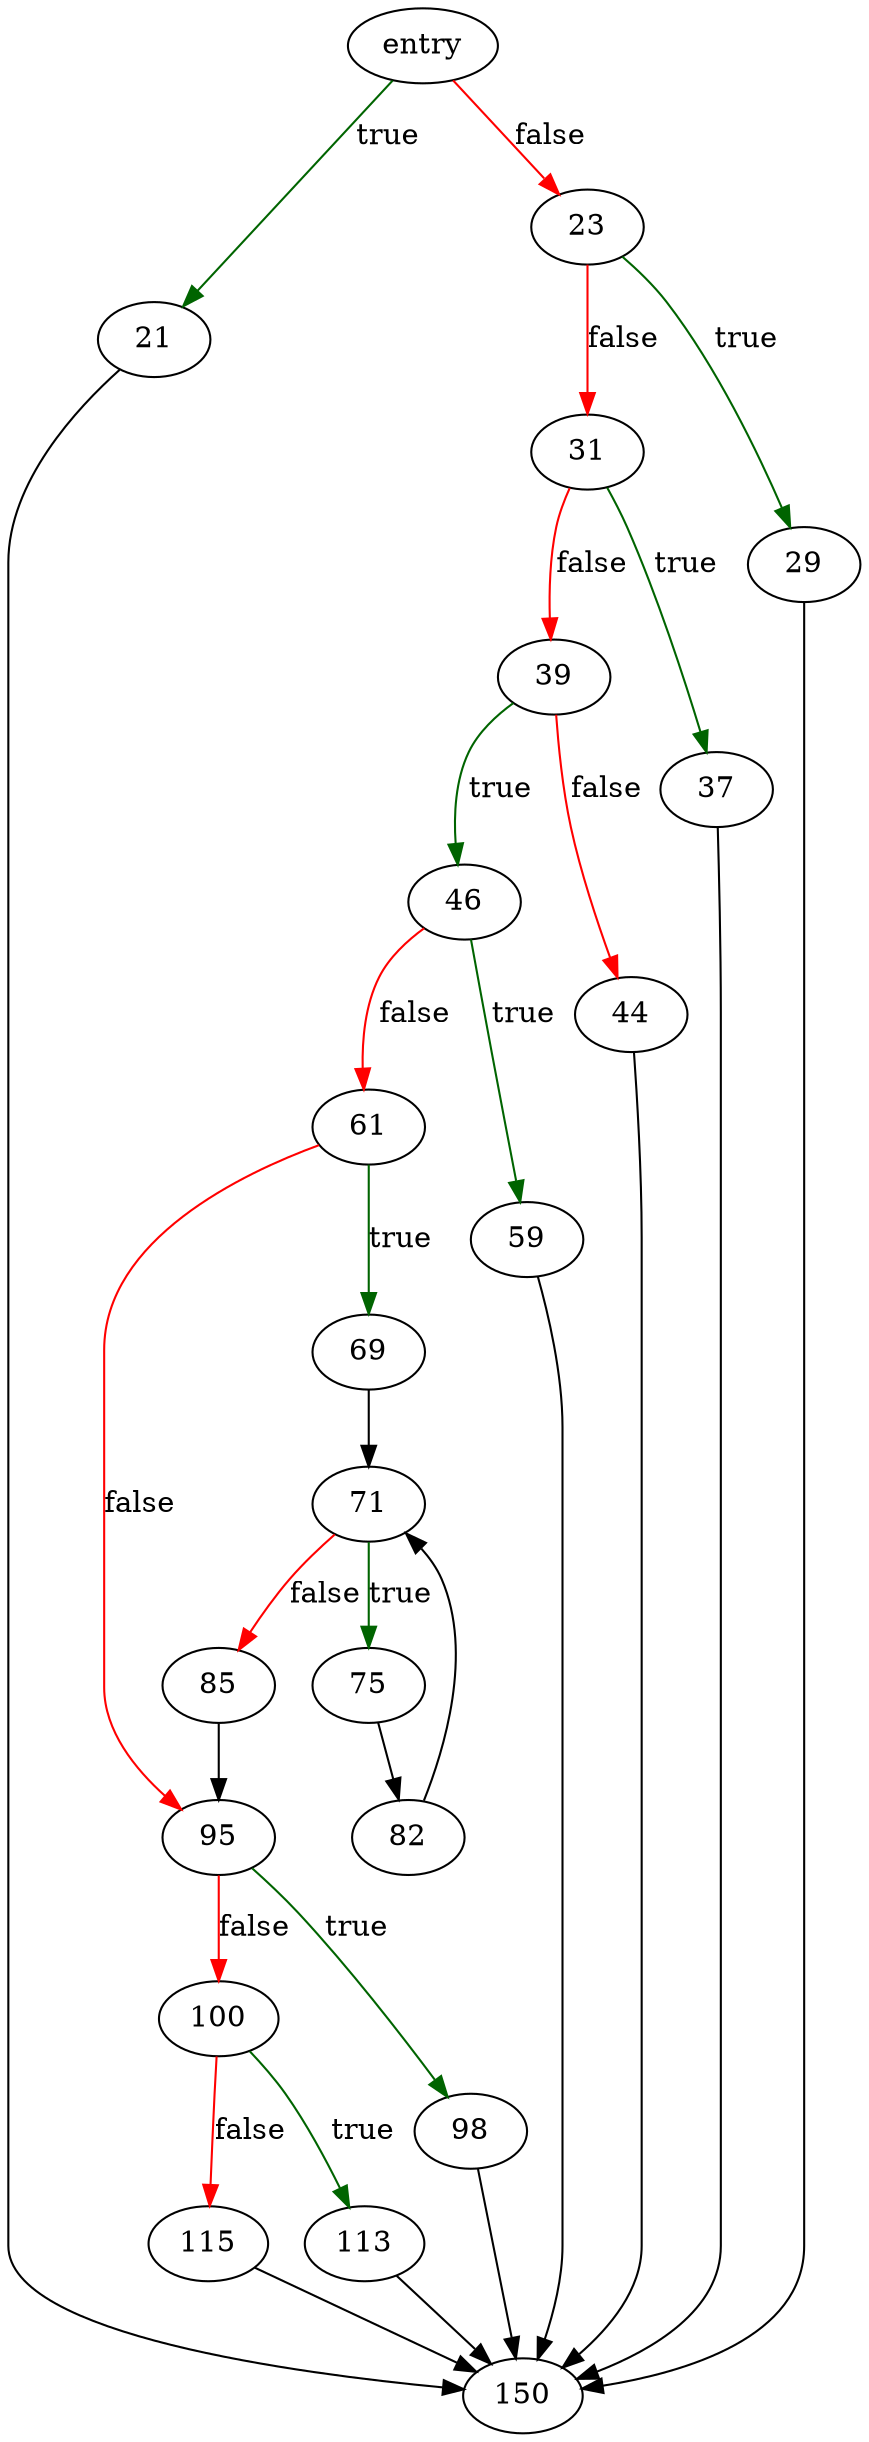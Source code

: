 digraph "sqlite3VtabOverloadFunction" {
	// Node definitions.
	4 [label=entry];
	21;
	23;
	29;
	31;
	37;
	39;
	44;
	46;
	59;
	61;
	69;
	71;
	75;
	82;
	85;
	95;
	98;
	100;
	113;
	115;
	150;

	// Edge definitions.
	4 -> 21 [
		color=darkgreen
		label=true
	];
	4 -> 23 [
		color=red
		label=false
	];
	21 -> 150;
	23 -> 29 [
		color=darkgreen
		label=true
	];
	23 -> 31 [
		color=red
		label=false
	];
	29 -> 150;
	31 -> 37 [
		color=darkgreen
		label=true
	];
	31 -> 39 [
		color=red
		label=false
	];
	37 -> 150;
	39 -> 44 [
		color=red
		label=false
	];
	39 -> 46 [
		color=darkgreen
		label=true
	];
	44 -> 150;
	46 -> 59 [
		color=darkgreen
		label=true
	];
	46 -> 61 [
		color=red
		label=false
	];
	59 -> 150;
	61 -> 69 [
		color=darkgreen
		label=true
	];
	61 -> 95 [
		color=red
		label=false
	];
	69 -> 71;
	71 -> 75 [
		color=darkgreen
		label=true
	];
	71 -> 85 [
		color=red
		label=false
	];
	75 -> 82;
	82 -> 71;
	85 -> 95;
	95 -> 98 [
		color=darkgreen
		label=true
	];
	95 -> 100 [
		color=red
		label=false
	];
	98 -> 150;
	100 -> 113 [
		color=darkgreen
		label=true
	];
	100 -> 115 [
		color=red
		label=false
	];
	113 -> 150;
	115 -> 150;
}